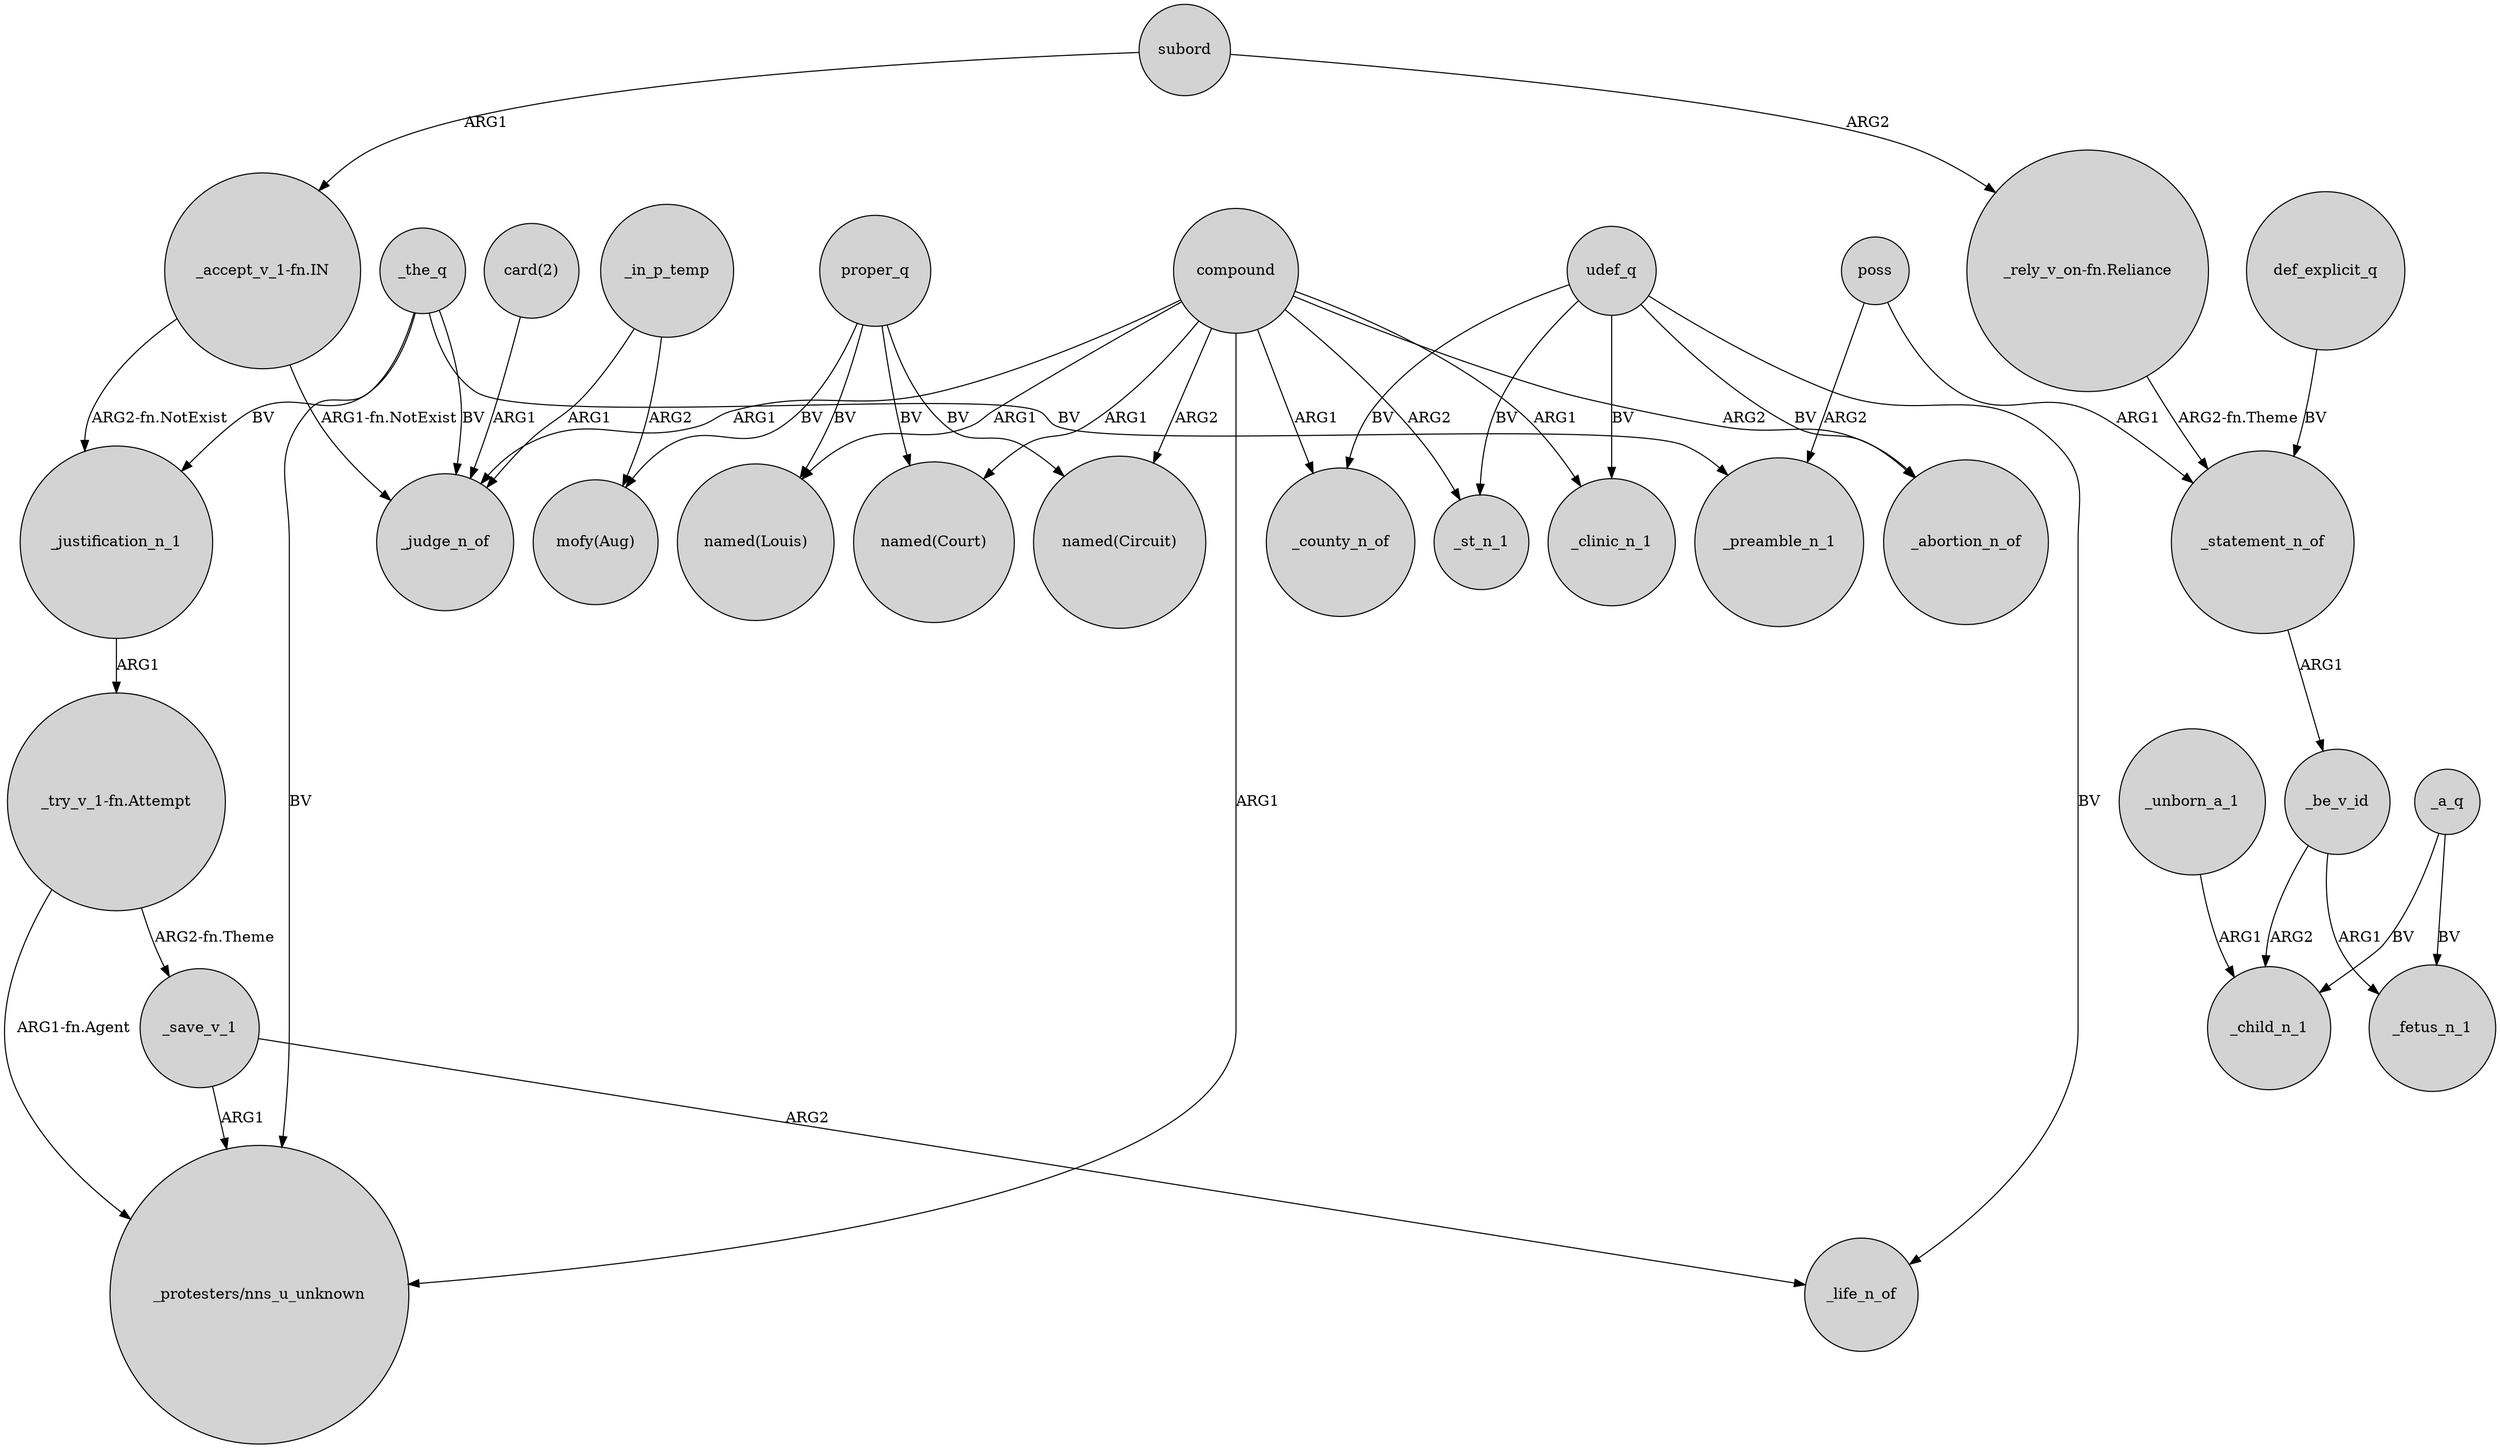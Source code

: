 digraph {
	node [shape=circle style=filled]
	"_try_v_1-fn.Attempt" -> _save_v_1 [label="ARG2-fn.Theme"]
	_justification_n_1 -> "_try_v_1-fn.Attempt" [label=ARG1]
	_be_v_id -> _child_n_1 [label=ARG2]
	proper_q -> "named(Louis)" [label=BV]
	_statement_n_of -> _be_v_id [label=ARG1]
	_save_v_1 -> "_protesters/nns_u_unknown" [label=ARG1]
	_the_q -> _justification_n_1 [label=BV]
	udef_q -> _life_n_of [label=BV]
	_the_q -> _preamble_n_1 [label=BV]
	udef_q -> _st_n_1 [label=BV]
	def_explicit_q -> _statement_n_of [label=BV]
	"_accept_v_1-fn.IN" -> _judge_n_of [label="ARG1-fn.NotExist"]
	poss -> _statement_n_of [label=ARG1]
	udef_q -> _county_n_of [label=BV]
	"_try_v_1-fn.Attempt" -> "_protesters/nns_u_unknown" [label="ARG1-fn.Agent"]
	_be_v_id -> _fetus_n_1 [label=ARG1]
	compound -> "named(Circuit)" [label=ARG2]
	_the_q -> "_protesters/nns_u_unknown" [label=BV]
	compound -> _county_n_of [label=ARG1]
	compound -> "named(Louis)" [label=ARG1]
	compound -> _st_n_1 [label=ARG2]
	compound -> _judge_n_of [label=ARG1]
	_in_p_temp -> "mofy(Aug)" [label=ARG2]
	_unborn_a_1 -> _child_n_1 [label=ARG1]
	proper_q -> "mofy(Aug)" [label=BV]
	_a_q -> _child_n_1 [label=BV]
	"card(2)" -> _judge_n_of [label=ARG1]
	subord -> "_rely_v_on-fn.Reliance" [label=ARG2]
	compound -> "_protesters/nns_u_unknown" [label=ARG1]
	udef_q -> _clinic_n_1 [label=BV]
	proper_q -> "named(Circuit)" [label=BV]
	udef_q -> _abortion_n_of [label=BV]
	_a_q -> _fetus_n_1 [label=BV]
	_in_p_temp -> _judge_n_of [label=ARG1]
	"_accept_v_1-fn.IN" -> _justification_n_1 [label="ARG2-fn.NotExist"]
	_save_v_1 -> _life_n_of [label=ARG2]
	_the_q -> _judge_n_of [label=BV]
	compound -> _abortion_n_of [label=ARG2]
	"_rely_v_on-fn.Reliance" -> _statement_n_of [label="ARG2-fn.Theme"]
	compound -> "named(Court)" [label=ARG1]
	poss -> _preamble_n_1 [label=ARG2]
	proper_q -> "named(Court)" [label=BV]
	compound -> _clinic_n_1 [label=ARG1]
	subord -> "_accept_v_1-fn.IN" [label=ARG1]
}

